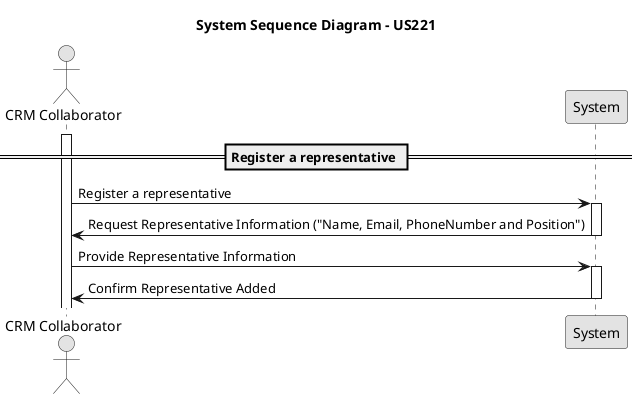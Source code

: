@startuml
skinparam monochrome true
skinparam packageStyle rectangle
skinparam shadowing false

actor "CRM Collaborator" as crmCollaborator
participant "System" as system

title System Sequence Diagram - US221

== Register a representative ==
activate crmCollaborator

crmCollaborator -> system : Register a representative
activate system

system -> crmCollaborator : Request Representative Information ("Name, Email, PhoneNumber and Position")
deactivate system
crmCollaborator -> system : Provide Representative Information

activate system

system -> crmCollaborator : Confirm Representative Added
deactivate system



@enduml
